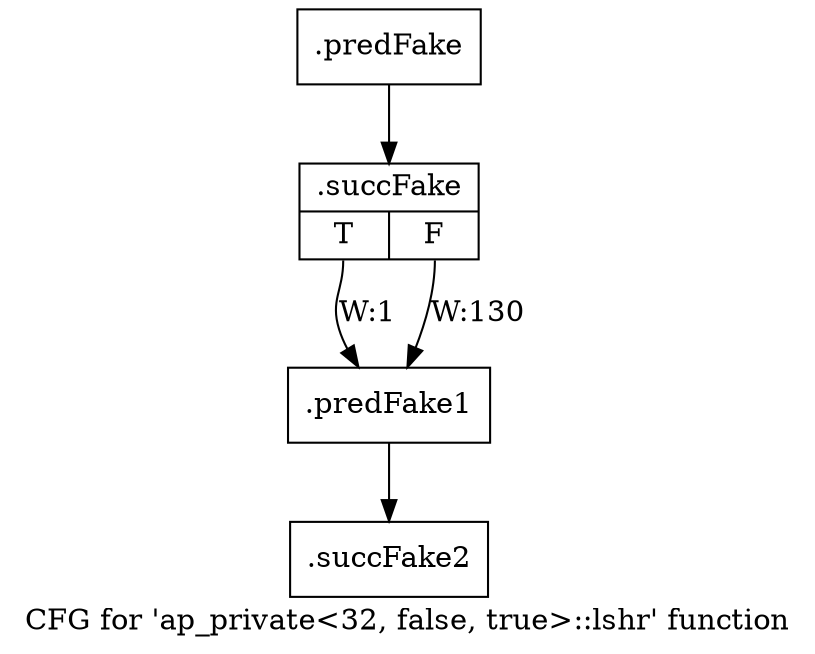 digraph "CFG for 'ap_private\<32, false, true\>::lshr' function" {
	label="CFG for 'ap_private\<32, false, true\>::lshr' function";

	Node0x47a27a0 [shape=record,filename="",linenumber="",label="{.predFake}"];
	Node0x47a27a0 -> Node0x47cd810[ callList="" memoryops="" filename="/media/miguel/NewVolume/Linux/Xilinx/Vitis_HLS/2020.2/include/etc/ap_private.h" execusionnum="129"];
	Node0x47cd810 [shape=record,filename="/media/miguel/NewVolume/Linux/Xilinx/Vitis_HLS/2020.2/include/etc/ap_private.h",linenumber="1855",label="{.succFake|{<s0>T|<s1>F}}"];
	Node0x47cd810:s0 -> Node0x47a38a0[label="W:1" callList="" memoryops="" filename="/media/miguel/NewVolume/Linux/Xilinx/Vitis_HLS/2020.2/include/etc/ap_private.h" execusionnum="0"];
	Node0x47cd810:s1 -> Node0x47a38a0[label="W:130" callList="" memoryops="" filename="/media/miguel/NewVolume/Linux/Xilinx/Vitis_HLS/2020.2/include/etc/ap_private.h" execusionnum="129"];
	Node0x47a38a0 [shape=record,filename="/media/miguel/NewVolume/Linux/Xilinx/Vitis_HLS/2020.2/include/etc/ap_private.h",linenumber="1855",label="{.predFake1}"];
	Node0x47a38a0 -> Node0x47cded0[ callList="" memoryops="" filename="/media/miguel/NewVolume/Linux/Xilinx/Vitis_HLS/2020.2/include/etc/ap_private.h" execusionnum="129"];
	Node0x47cded0 [shape=record,filename="/media/miguel/NewVolume/Linux/Xilinx/Vitis_HLS/2020.2/include/etc/ap_private.h",linenumber="1855",label="{.succFake2}"];
}
